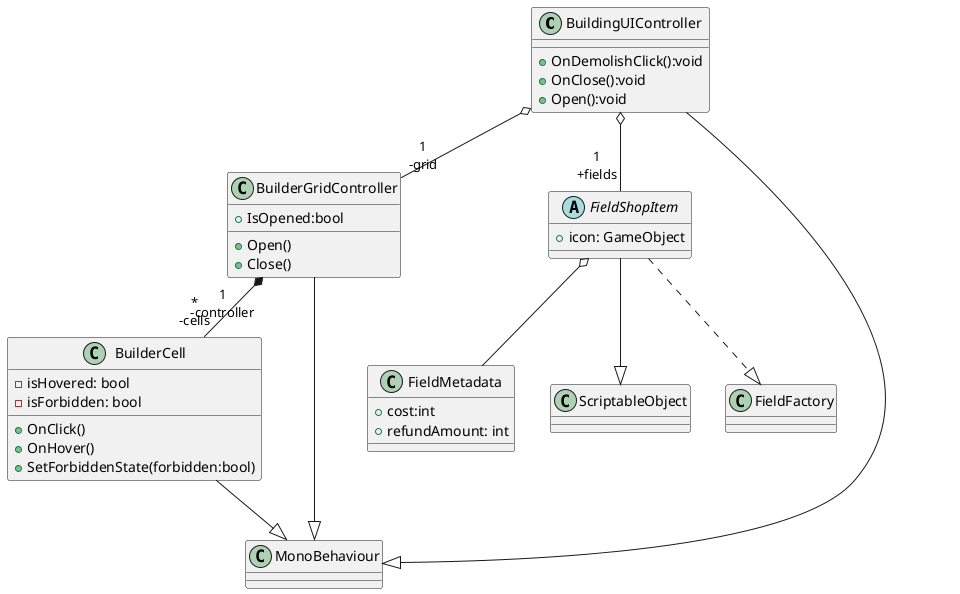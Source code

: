 @startuml
class BuildingUIController{
    +OnDemolishClick():void
    +OnClose():void
    +Open():void
}

class BuilderGridController{
    +IsOpened:bool
    +Open()
    +Close()
}

class BuilderCell{
    -isHovered: bool
    -isForbidden: bool
    +OnClick()
    +OnHover()
    +SetForbiddenState(forbidden:bool)
}

BuilderGridController "1\n-controller" *-- "*\n-cells" BuilderCell

BuildingUIController  o-- "1\n-grid" BuilderGridController

BuildingUIController  o-- "1\n+fields" FieldShopItem

abstract class FieldShopItem{
    +icon: GameObject
    
}

class FieldMetadata{
    +cost:int
    +refundAmount: int
}

FieldShopItem --|> ScriptableObject
BuildingUIController --|> MonoBehaviour
BuilderGridController --|> MonoBehaviour
BuilderCell --|> MonoBehaviour
FieldShopItem ..|> FieldFactory
FieldShopItem o-- FieldMetadata

@enduml